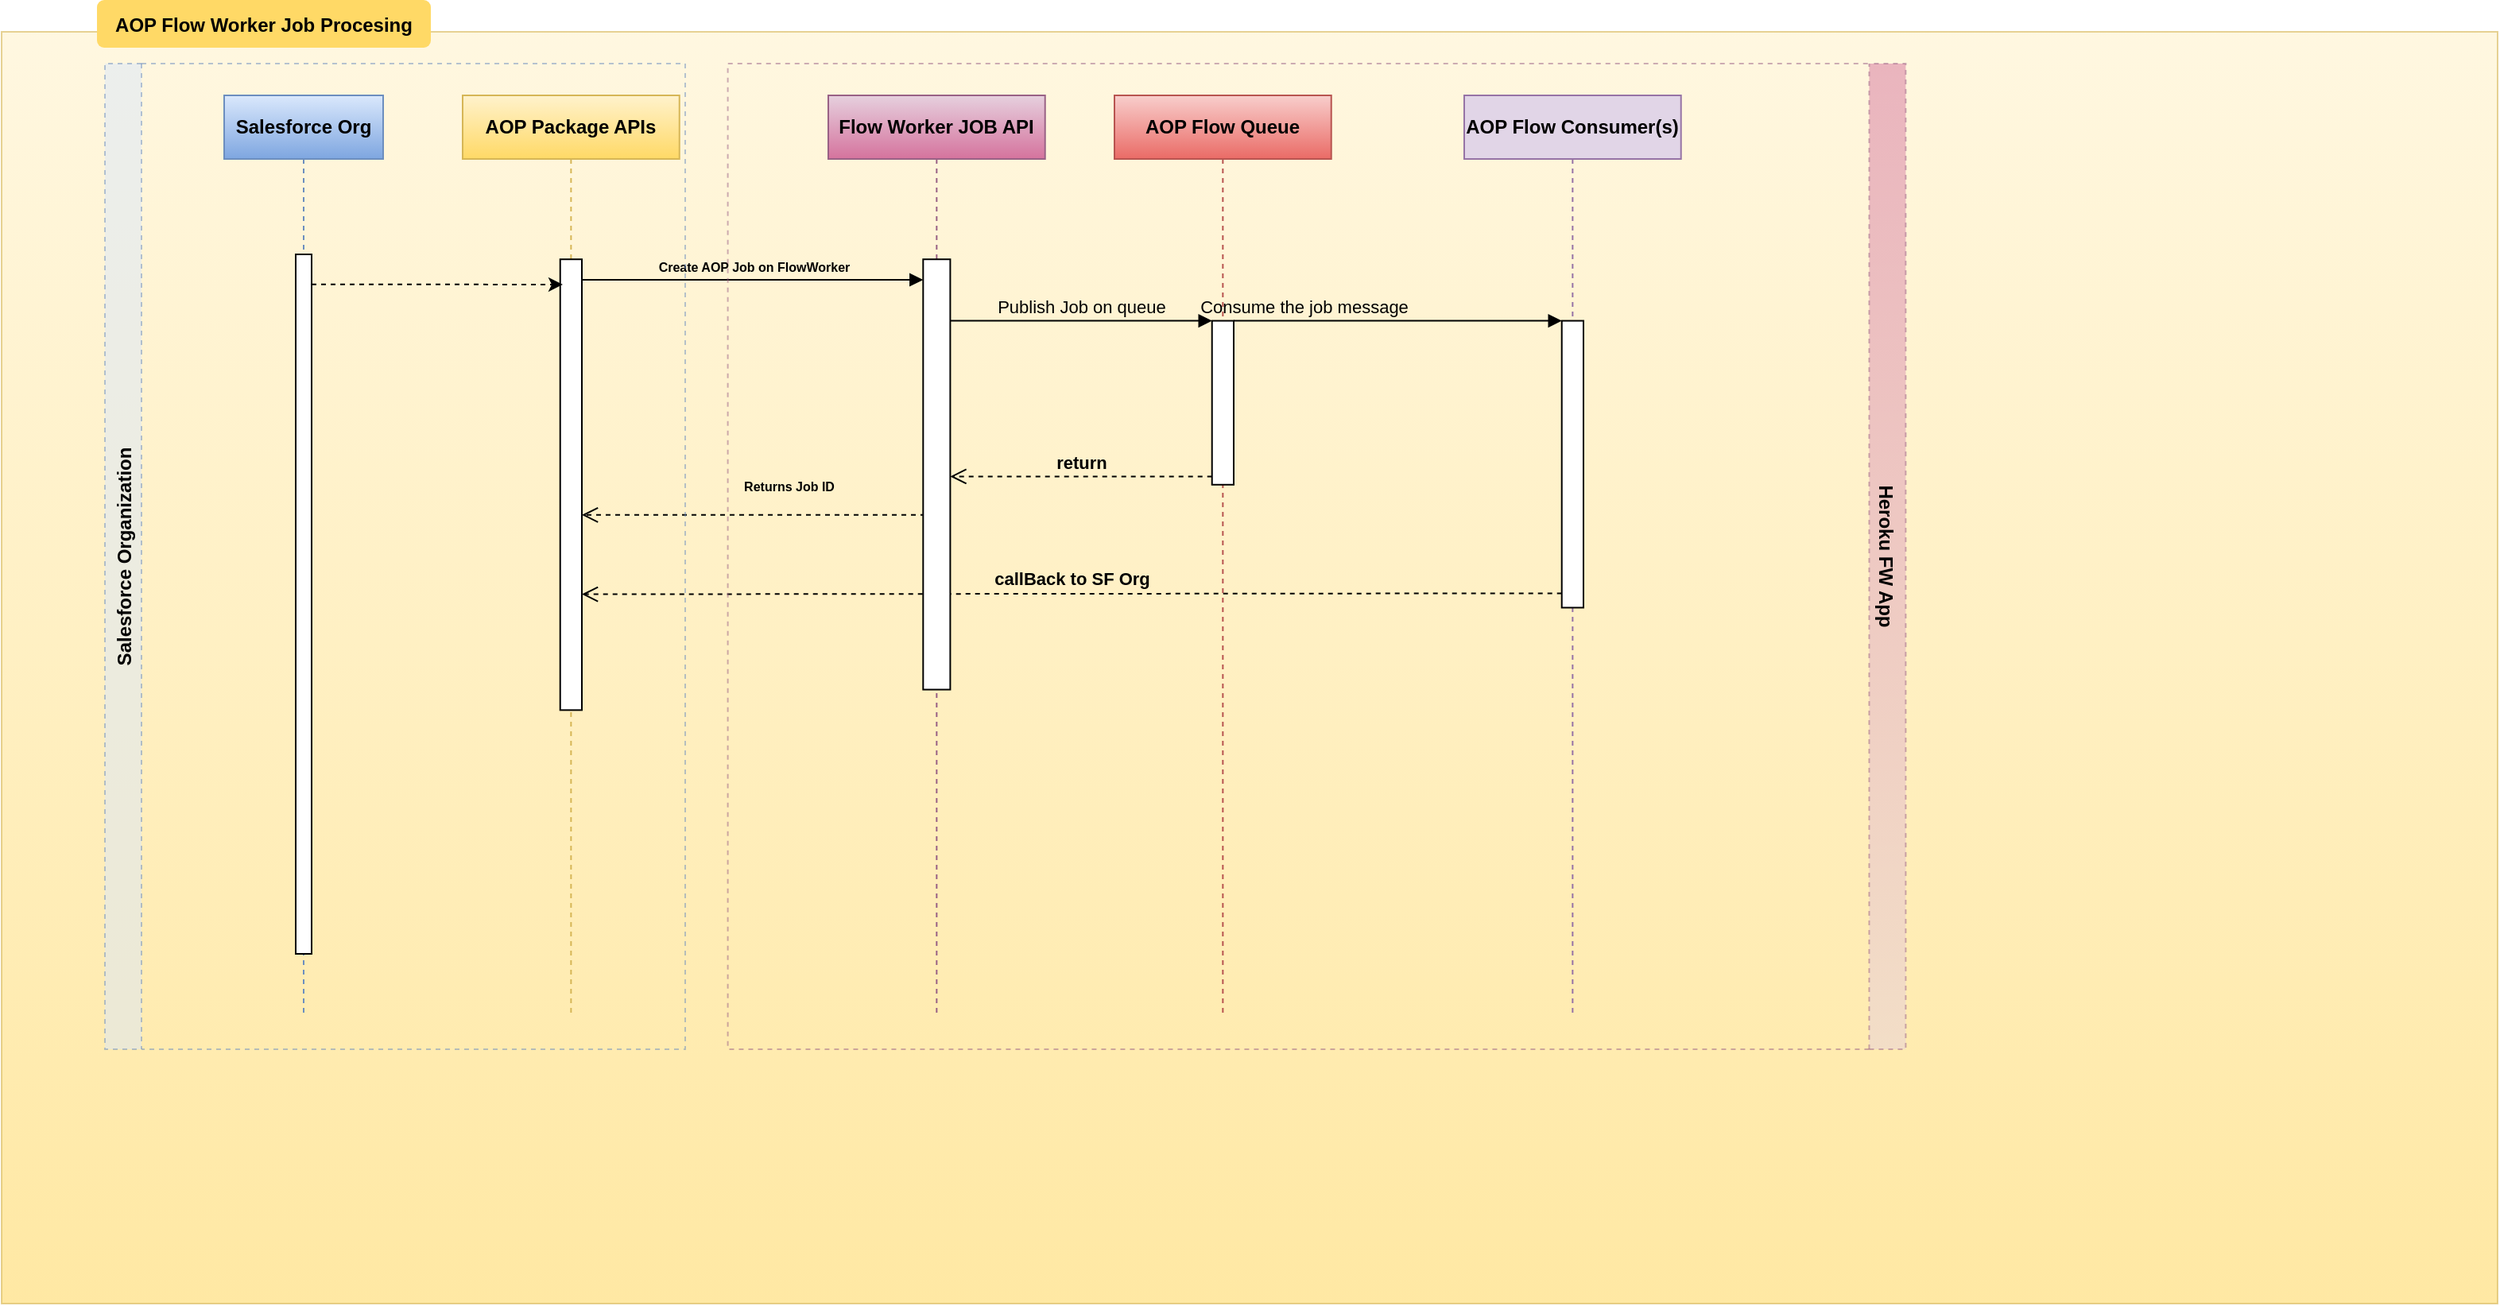 <mxfile version="20.0.1" type="github">
  <diagram name="Page-1" id="9361dd3d-8414-5efd-6122-117bd74ce7a7">
    <mxGraphModel dx="1422" dy="1162" grid="1" gridSize="10" guides="1" tooltips="1" connect="1" arrows="1" fold="1" page="0" pageScale="1.5" pageWidth="826" pageHeight="1169" background="none" math="0" shadow="0">
      <root>
        <mxCell id="0" />
        <mxCell id="1" parent="0" />
        <mxCell id="69" value="" style="fillColor=#fff2cc;strokeColor=#d6b656;gradientColor=#ffd966;opacity=60;" parent="1" vertex="1">
          <mxGeometry x="20" y="-90" width="1570" height="800" as="geometry" />
        </mxCell>
        <mxCell id="YKI4oU7lkPmLeSKTnHA6-117" value="" style="group" parent="1" vertex="1" connectable="0">
          <mxGeometry x="310" y="-50" width="907.72" height="600" as="geometry" />
        </mxCell>
        <mxCell id="YKI4oU7lkPmLeSKTnHA6-108" value="AOP Package APIs" style="shape=umlLifeline;perimeter=lifelinePerimeter;whiteSpace=wrap;html=1;container=1;collapsible=0;recursiveResize=0;outlineConnect=0;fillColor=#fff2cc;strokeColor=#d6b656;fontStyle=1;gradientColor=#ffd966;" parent="YKI4oU7lkPmLeSKTnHA6-117" vertex="1">
          <mxGeometry width="136.364" height="580" as="geometry" />
        </mxCell>
        <mxCell id="YKI4oU7lkPmLeSKTnHA6-94" value="AOP Flow Queue" style="shape=umlLifeline;perimeter=lifelinePerimeter;whiteSpace=wrap;html=1;container=1;collapsible=0;recursiveResize=0;outlineConnect=0;fillColor=#f8cecc;strokeColor=#b85450;fontStyle=1;gradientColor=#ea6b66;" parent="YKI4oU7lkPmLeSKTnHA6-117" vertex="1">
          <mxGeometry x="409.995" width="136.364" height="580" as="geometry" />
        </mxCell>
        <mxCell id="YKI4oU7lkPmLeSKTnHA6-95" value="" style="html=1;points=[];perimeter=orthogonalPerimeter;" parent="YKI4oU7lkPmLeSKTnHA6-94" vertex="1">
          <mxGeometry x="61.364" y="141.778" width="13.636" height="103.111" as="geometry" />
        </mxCell>
        <mxCell id="YKI4oU7lkPmLeSKTnHA6-96" value="Publish Job on queue" style="html=1;verticalAlign=bottom;endArrow=block;entryX=0;entryY=0;rounded=0;labelBackgroundColor=none;" parent="YKI4oU7lkPmLeSKTnHA6-117" source="YKI4oU7lkPmLeSKTnHA6-89" target="YKI4oU7lkPmLeSKTnHA6-95" edge="1">
          <mxGeometry relative="1" as="geometry">
            <mxPoint x="477.273" y="335.111" as="sourcePoint" />
          </mxGeometry>
        </mxCell>
        <mxCell id="YKI4oU7lkPmLeSKTnHA6-97" value="&lt;b&gt;return&lt;/b&gt;" style="html=1;verticalAlign=bottom;endArrow=open;dashed=1;endSize=8;exitX=0;exitY=0.95;rounded=0;labelBackgroundColor=none;" parent="YKI4oU7lkPmLeSKTnHA6-117" source="YKI4oU7lkPmLeSKTnHA6-95" target="YKI4oU7lkPmLeSKTnHA6-89" edge="1">
          <mxGeometry relative="1" as="geometry">
            <mxPoint x="477.273" y="433.067" as="targetPoint" />
          </mxGeometry>
        </mxCell>
        <mxCell id="YKI4oU7lkPmLeSKTnHA6-99" value="AOP Flow Consumer(s)" style="shape=umlLifeline;perimeter=lifelinePerimeter;whiteSpace=wrap;html=1;container=1;collapsible=0;recursiveResize=0;outlineConnect=0;fillColor=#e1d5e7;strokeColor=#9673a6;fontStyle=1" parent="YKI4oU7lkPmLeSKTnHA6-117" vertex="1">
          <mxGeometry x="629.996" width="136.364" height="580" as="geometry" />
        </mxCell>
        <mxCell id="YKI4oU7lkPmLeSKTnHA6-104" value="" style="html=1;points=[];perimeter=orthogonalPerimeter;" parent="YKI4oU7lkPmLeSKTnHA6-99" vertex="1">
          <mxGeometry x="61.364" y="141.778" width="13.636" height="180.444" as="geometry" />
        </mxCell>
        <mxCell id="YKI4oU7lkPmLeSKTnHA6-105" value="Consume the job message" style="html=1;verticalAlign=bottom;endArrow=block;entryX=0;entryY=0;rounded=0;labelBackgroundColor=none;" parent="YKI4oU7lkPmLeSKTnHA6-117" source="YKI4oU7lkPmLeSKTnHA6-95" target="YKI4oU7lkPmLeSKTnHA6-104" edge="1">
          <mxGeometry x="-0.571" relative="1" as="geometry">
            <mxPoint x="729.545" y="141.778" as="sourcePoint" />
            <mxPoint as="offset" />
          </mxGeometry>
        </mxCell>
        <mxCell id="YKI4oU7lkPmLeSKTnHA6-111" value="" style="html=1;points=[];perimeter=orthogonalPerimeter;" parent="YKI4oU7lkPmLeSKTnHA6-117" vertex="1">
          <mxGeometry x="61.364" y="103.111" width="13.636" height="283.556" as="geometry" />
        </mxCell>
        <mxCell id="YKI4oU7lkPmLeSKTnHA6-106" value="&lt;b&gt;callBack to SF Org&lt;/b&gt;" style="html=1;verticalAlign=bottom;endArrow=open;dashed=1;endSize=8;exitX=0;exitY=0.95;rounded=0;entryX=1;entryY=0.743;entryDx=0;entryDy=0;entryPerimeter=0;labelBackgroundColor=none;" parent="YKI4oU7lkPmLeSKTnHA6-117" source="YKI4oU7lkPmLeSKTnHA6-104" target="YKI4oU7lkPmLeSKTnHA6-111" edge="1">
          <mxGeometry relative="1" as="geometry">
            <mxPoint x="729.545" y="239.733" as="targetPoint" />
          </mxGeometry>
        </mxCell>
        <mxCell id="YKI4oU7lkPmLeSKTnHA6-112" value="&lt;font style=&quot;font-size: 8px&quot;&gt;&lt;b&gt;Create AOP Job on FlowWorker&lt;/b&gt;&lt;/font&gt;" style="html=1;verticalAlign=bottom;endArrow=block;rounded=0;labelBackgroundColor=none;" parent="YKI4oU7lkPmLeSKTnHA6-117" target="YKI4oU7lkPmLeSKTnHA6-89" edge="1">
          <mxGeometry width="80" relative="1" as="geometry">
            <mxPoint x="75" y="116.0" as="sourcePoint" />
            <mxPoint x="184.091" y="116.0" as="targetPoint" />
          </mxGeometry>
        </mxCell>
        <mxCell id="YKI4oU7lkPmLeSKTnHA6-114" value="&lt;b&gt;Returns Job ID&lt;/b&gt;" style="html=1;verticalAlign=bottom;endArrow=open;dashed=1;endSize=8;rounded=0;labelBackgroundColor=none;fontSize=8;exitX=0.079;exitY=0.594;exitDx=0;exitDy=0;exitPerimeter=0;" parent="YKI4oU7lkPmLeSKTnHA6-117" target="YKI4oU7lkPmLeSKTnHA6-111" edge="1" source="YKI4oU7lkPmLeSKTnHA6-89">
          <mxGeometry x="-0.2" y="-10" relative="1" as="geometry">
            <mxPoint x="245.455" y="257.778" as="sourcePoint" />
            <mxPoint x="136.364" y="257.778" as="targetPoint" />
            <mxPoint as="offset" />
          </mxGeometry>
        </mxCell>
        <mxCell id="bsES6KktAGojjKXWR8jI-71" value="" style="group" vertex="1" connectable="0" parent="YKI4oU7lkPmLeSKTnHA6-117">
          <mxGeometry x="229.995" width="136.364" height="580" as="geometry" />
        </mxCell>
        <mxCell id="YKI4oU7lkPmLeSKTnHA6-113" value="Flow Worker JOB API" style="shape=umlLifeline;perimeter=lifelinePerimeter;whiteSpace=wrap;html=1;container=1;collapsible=0;recursiveResize=0;outlineConnect=0;labelBackgroundColor=none;fontSize=12;fillColor=#e6d0de;strokeColor=#996185;fontStyle=1;gradientColor=#d5739d;" parent="bsES6KktAGojjKXWR8jI-71" vertex="1">
          <mxGeometry width="136.364" height="580" as="geometry" />
        </mxCell>
        <mxCell id="YKI4oU7lkPmLeSKTnHA6-89" value="" style="html=1;points=[];perimeter=orthogonalPerimeter;" parent="bsES6KktAGojjKXWR8jI-71" vertex="1">
          <mxGeometry x="59.659" y="103.111" width="17.045" height="270.667" as="geometry" />
        </mxCell>
        <mxCell id="bsES6KktAGojjKXWR8jI-76" value="Heroku FW App" style="swimlane;horizontal=0;fillColor=#e6d0de;strokeColor=#996185;dashed=1;rotation=-180;opacity=50;gradientColor=#d5739d;" vertex="1" parent="YKI4oU7lkPmLeSKTnHA6-117">
          <mxGeometry x="166.8" y="-20" width="740.92" height="620" as="geometry" />
        </mxCell>
        <mxCell id="YKI4oU7lkPmLeSKTnHA6-118" value="Salesforce Org" style="shape=umlLifeline;perimeter=lifelinePerimeter;whiteSpace=wrap;html=1;container=1;collapsible=0;recursiveResize=0;outlineConnect=0;labelBackgroundColor=none;fontSize=12;fontStyle=1;fillColor=#dae8fc;strokeColor=#6c8ebf;gradientColor=#7ea6e0;" parent="1" vertex="1">
          <mxGeometry x="160" y="-50" width="100" height="580" as="geometry" />
        </mxCell>
        <mxCell id="YKI4oU7lkPmLeSKTnHA6-119" value="" style="html=1;points=[];perimeter=orthogonalPerimeter;labelBackgroundColor=none;fontSize=12;" parent="YKI4oU7lkPmLeSKTnHA6-118" vertex="1">
          <mxGeometry x="45" y="100" width="10" height="440" as="geometry" />
        </mxCell>
        <mxCell id="v4dni_2xZ-aqokLTOLjF-72" style="edgeStyle=orthogonalEdgeStyle;rounded=0;orthogonalLoop=1;jettySize=auto;html=1;entryX=0.12;entryY=0.056;entryDx=0;entryDy=0;entryPerimeter=0;dashed=1;exitX=1;exitY=0.043;exitDx=0;exitDy=0;exitPerimeter=0;" parent="1" source="YKI4oU7lkPmLeSKTnHA6-119" target="YKI4oU7lkPmLeSKTnHA6-111" edge="1">
          <mxGeometry relative="1" as="geometry" />
        </mxCell>
        <mxCell id="bsES6KktAGojjKXWR8jI-74" value="Salesforce Organization" style="swimlane;horizontal=0;fillColor=#dae8fc;strokeColor=#6c8ebf;dashed=1;opacity=50;" vertex="1" parent="1">
          <mxGeometry x="85" y="-70" width="365" height="620" as="geometry" />
        </mxCell>
        <mxCell id="71" value="AOP Flow Worker Job Procesing" style="rounded=1;fontStyle=1;fillColor=#FFD966;strokeColor=none" parent="1" vertex="1">
          <mxGeometry x="80" y="-110" width="210" height="30" as="geometry" />
        </mxCell>
      </root>
    </mxGraphModel>
  </diagram>
</mxfile>
